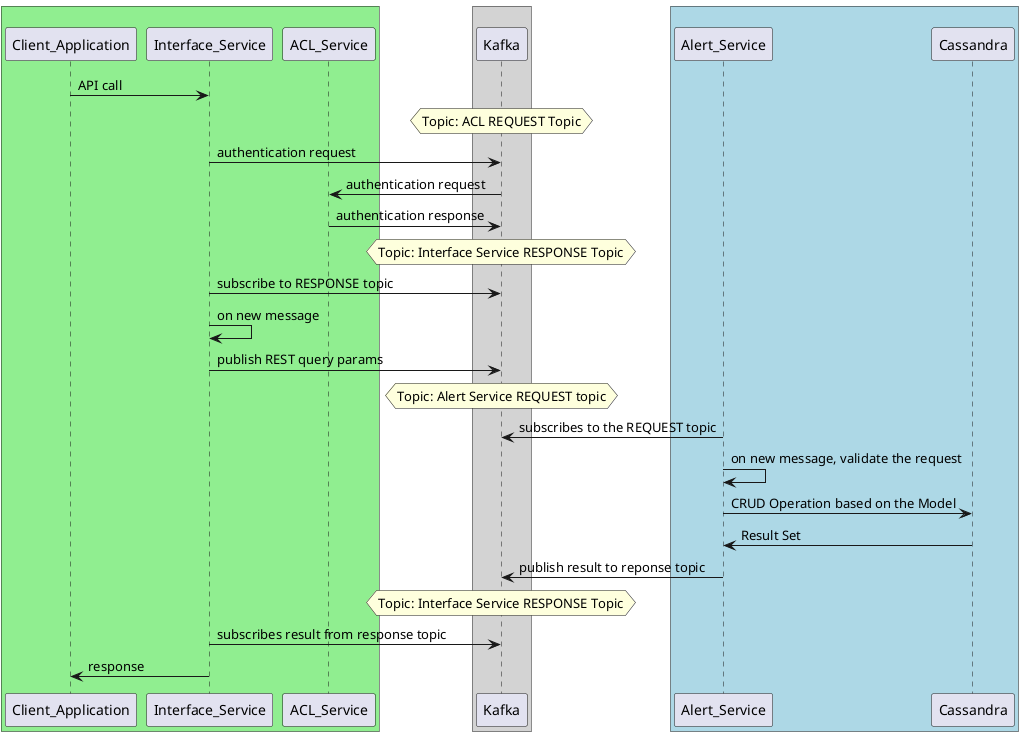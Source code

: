 @startuml
    participant Client_Application
    participant Interface_Service
    participant Kafka
    participant Alert_Service
    participant ACL_Service
    participant Cassandra
    box  #LightGreen
       participant Client_Application
       participant Interface_Service
       participant ACL_Service
    end box
    box #LightGrey
        participant Kafka
    end box
    box  #LightBlue
       participant Alert_Service
       participant Cassandra
    end box

    Client_Application -> Interface_Service: API call
    hnote over Kafka : Topic: ACL REQUEST Topic
    Interface_Service -> Kafka: authentication request
    Kafka -> ACL_Service: authentication request
    ACL_Service -> Kafka: authentication response
    hnote over Kafka : Topic: Interface Service RESPONSE Topic
    Interface_Service  -> Kafka: subscribe to RESPONSE topic
    Interface_Service -> Interface_Service: on new message
    Interface_Service -> Kafka: publish REST query params


    hnote over Kafka : Topic: Alert Service REQUEST topic
    Kafka <- Alert_Service: subscribes to the REQUEST topic
    Alert_Service -> Alert_Service: on new message, validate the request
    Alert_Service -> Cassandra: CRUD Operation based on the Model
    Cassandra -> Alert_Service: Result Set
    Alert_Service -> Kafka: publish result to reponse topic
    hnote over Kafka : Topic: Interface Service RESPONSE Topic
    Kafka <- Interface_Service: subscribes result from response topic
    Interface_Service -> Client_Application: response

@enduml